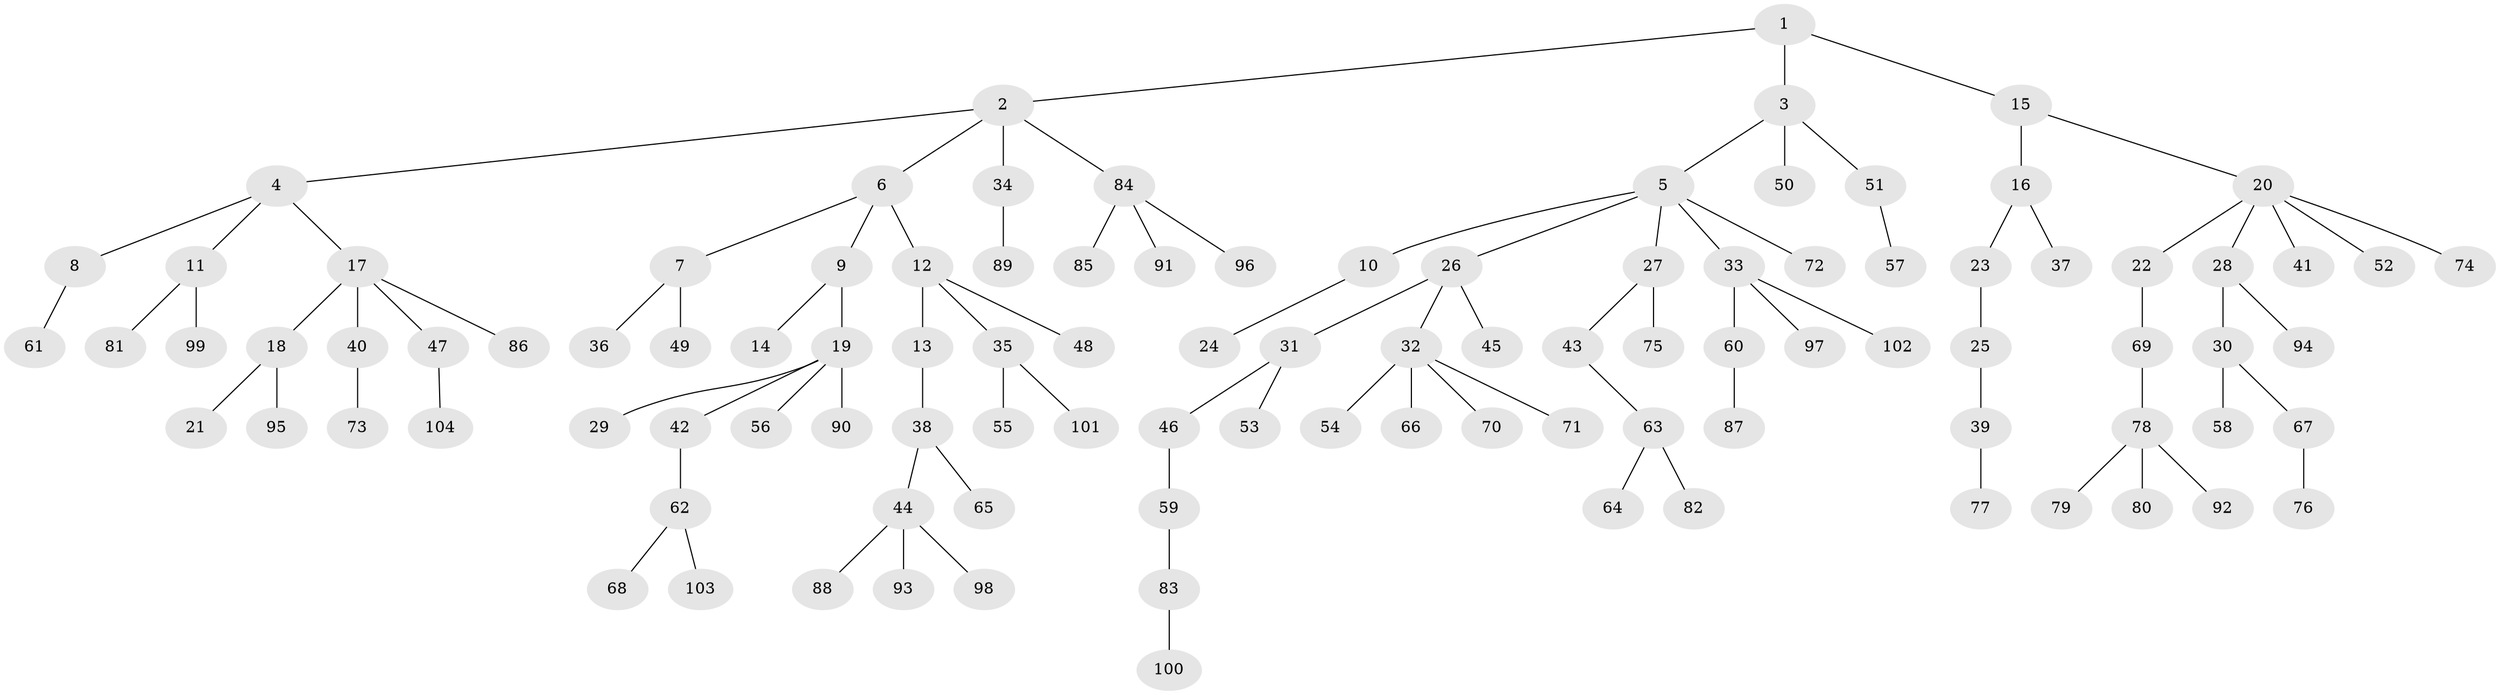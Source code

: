 // coarse degree distribution, {1: 0.8709677419354839, 5: 0.03225806451612903, 2: 0.06451612903225806, 24: 0.03225806451612903}
// Generated by graph-tools (version 1.1) at 2025/56/03/04/25 21:56:16]
// undirected, 104 vertices, 103 edges
graph export_dot {
graph [start="1"]
  node [color=gray90,style=filled];
  1;
  2;
  3;
  4;
  5;
  6;
  7;
  8;
  9;
  10;
  11;
  12;
  13;
  14;
  15;
  16;
  17;
  18;
  19;
  20;
  21;
  22;
  23;
  24;
  25;
  26;
  27;
  28;
  29;
  30;
  31;
  32;
  33;
  34;
  35;
  36;
  37;
  38;
  39;
  40;
  41;
  42;
  43;
  44;
  45;
  46;
  47;
  48;
  49;
  50;
  51;
  52;
  53;
  54;
  55;
  56;
  57;
  58;
  59;
  60;
  61;
  62;
  63;
  64;
  65;
  66;
  67;
  68;
  69;
  70;
  71;
  72;
  73;
  74;
  75;
  76;
  77;
  78;
  79;
  80;
  81;
  82;
  83;
  84;
  85;
  86;
  87;
  88;
  89;
  90;
  91;
  92;
  93;
  94;
  95;
  96;
  97;
  98;
  99;
  100;
  101;
  102;
  103;
  104;
  1 -- 2;
  1 -- 3;
  1 -- 15;
  2 -- 4;
  2 -- 6;
  2 -- 34;
  2 -- 84;
  3 -- 5;
  3 -- 50;
  3 -- 51;
  4 -- 8;
  4 -- 11;
  4 -- 17;
  5 -- 10;
  5 -- 26;
  5 -- 27;
  5 -- 33;
  5 -- 72;
  6 -- 7;
  6 -- 9;
  6 -- 12;
  7 -- 36;
  7 -- 49;
  8 -- 61;
  9 -- 14;
  9 -- 19;
  10 -- 24;
  11 -- 81;
  11 -- 99;
  12 -- 13;
  12 -- 35;
  12 -- 48;
  13 -- 38;
  15 -- 16;
  15 -- 20;
  16 -- 23;
  16 -- 37;
  17 -- 18;
  17 -- 40;
  17 -- 47;
  17 -- 86;
  18 -- 21;
  18 -- 95;
  19 -- 29;
  19 -- 42;
  19 -- 56;
  19 -- 90;
  20 -- 22;
  20 -- 28;
  20 -- 41;
  20 -- 52;
  20 -- 74;
  22 -- 69;
  23 -- 25;
  25 -- 39;
  26 -- 31;
  26 -- 32;
  26 -- 45;
  27 -- 43;
  27 -- 75;
  28 -- 30;
  28 -- 94;
  30 -- 58;
  30 -- 67;
  31 -- 46;
  31 -- 53;
  32 -- 54;
  32 -- 66;
  32 -- 70;
  32 -- 71;
  33 -- 60;
  33 -- 97;
  33 -- 102;
  34 -- 89;
  35 -- 55;
  35 -- 101;
  38 -- 44;
  38 -- 65;
  39 -- 77;
  40 -- 73;
  42 -- 62;
  43 -- 63;
  44 -- 88;
  44 -- 93;
  44 -- 98;
  46 -- 59;
  47 -- 104;
  51 -- 57;
  59 -- 83;
  60 -- 87;
  62 -- 68;
  62 -- 103;
  63 -- 64;
  63 -- 82;
  67 -- 76;
  69 -- 78;
  78 -- 79;
  78 -- 80;
  78 -- 92;
  83 -- 100;
  84 -- 85;
  84 -- 91;
  84 -- 96;
}

